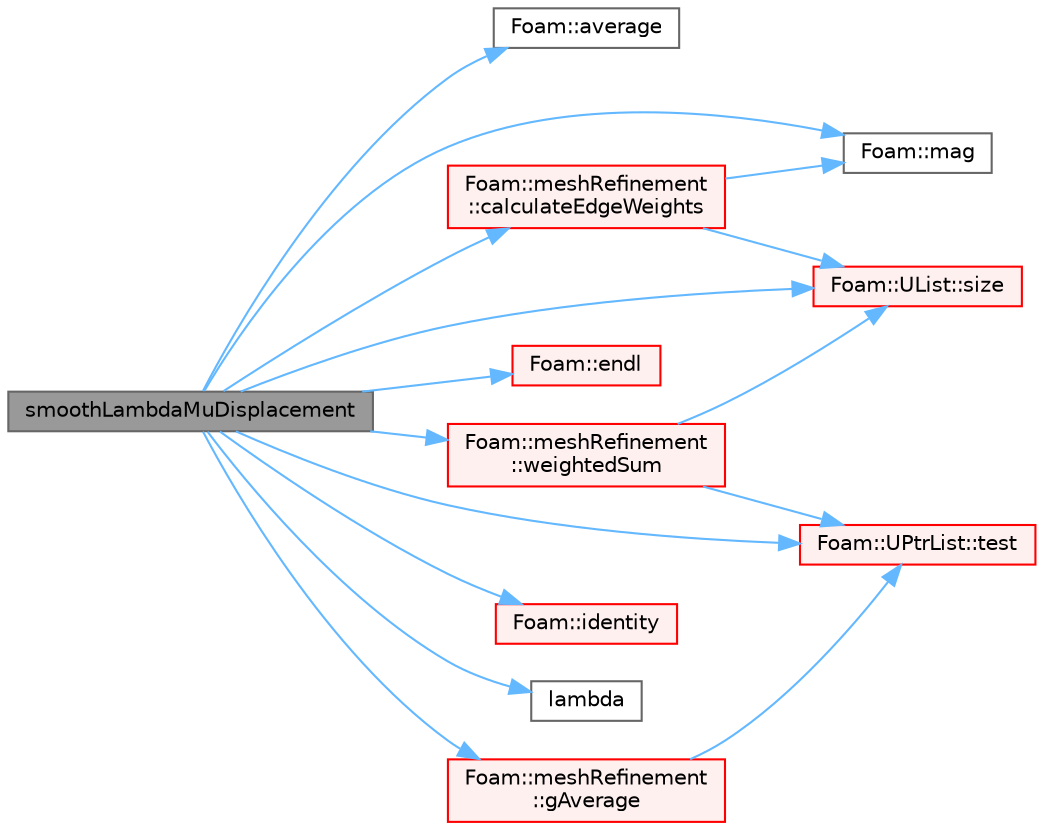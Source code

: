 digraph "smoothLambdaMuDisplacement"
{
 // LATEX_PDF_SIZE
  bgcolor="transparent";
  edge [fontname=Helvetica,fontsize=10,labelfontname=Helvetica,labelfontsize=10];
  node [fontname=Helvetica,fontsize=10,shape=box,height=0.2,width=0.4];
  rankdir="LR";
  Node1 [id="Node000001",label="smoothLambdaMuDisplacement",height=0.2,width=0.4,color="gray40", fillcolor="grey60", style="filled", fontcolor="black",tooltip=" "];
  Node1 -> Node2 [id="edge1_Node000001_Node000002",color="steelblue1",style="solid",tooltip=" "];
  Node2 [id="Node000002",label="Foam::average",height=0.2,width=0.4,color="grey40", fillcolor="white", style="filled",URL="$namespaceFoam.html#ae3a40013a0cf78a5cc978a3806cdd04b",tooltip=" "];
  Node1 -> Node3 [id="edge2_Node000001_Node000003",color="steelblue1",style="solid",tooltip=" "];
  Node3 [id="Node000003",label="Foam::meshRefinement\l::calculateEdgeWeights",height=0.2,width=0.4,color="red", fillcolor="#FFF0F0", style="filled",URL="$classFoam_1_1meshRefinement.html#a04c017383424fc7aafa5a9ab2fd259fb",tooltip=" "];
  Node3 -> Node4 [id="edge3_Node000003_Node000004",color="steelblue1",style="solid",tooltip=" "];
  Node4 [id="Node000004",label="Foam::mag",height=0.2,width=0.4,color="grey40", fillcolor="white", style="filled",URL="$namespaceFoam.html#a8ac5b57f98f906c36b8a4e989a77dbba",tooltip=" "];
  Node3 -> Node12 [id="edge4_Node000003_Node000012",color="steelblue1",style="solid",tooltip=" "];
  Node12 [id="Node000012",label="Foam::UList::size",height=0.2,width=0.4,color="red", fillcolor="#FFF0F0", style="filled",URL="$classFoam_1_1UList.html#ac1fc1d9dab324bb1b8452c7aa4813026",tooltip=" "];
  Node1 -> Node14 [id="edge5_Node000001_Node000014",color="steelblue1",style="solid",tooltip=" "];
  Node14 [id="Node000014",label="Foam::endl",height=0.2,width=0.4,color="red", fillcolor="#FFF0F0", style="filled",URL="$namespaceFoam.html#a7d5eca45a323264dc5fe811500ebda47",tooltip=" "];
  Node1 -> Node18 [id="edge6_Node000001_Node000018",color="steelblue1",style="solid",tooltip=" "];
  Node18 [id="Node000018",label="Foam::meshRefinement\l::gAverage",height=0.2,width=0.4,color="red", fillcolor="#FFF0F0", style="filled",URL="$classFoam_1_1meshRefinement.html#a120bdbd3063d39997fdc113e676a074c",tooltip=" "];
  Node18 -> Node35 [id="edge7_Node000018_Node000035",color="steelblue1",style="solid",tooltip=" "];
  Node35 [id="Node000035",label="Foam::UPtrList::test",height=0.2,width=0.4,color="red", fillcolor="#FFF0F0", style="filled",URL="$classFoam_1_1UPtrList.html#a53e54aae19ba347f6f4544c764905331",tooltip=" "];
  Node1 -> Node37 [id="edge8_Node000001_Node000037",color="steelblue1",style="solid",tooltip=" "];
  Node37 [id="Node000037",label="Foam::identity",height=0.2,width=0.4,color="red", fillcolor="#FFF0F0", style="filled",URL="$namespaceFoam.html#a14e1da6db5665f43c1e588eab475eabf",tooltip=" "];
  Node1 -> Node40 [id="edge9_Node000001_Node000040",color="steelblue1",style="solid",tooltip=" "];
  Node40 [id="Node000040",label="lambda",height=0.2,width=0.4,color="grey40", fillcolor="white", style="filled",URL="$solvers_2incompressible_2adjointShapeOptimizationFoam_2createFields_8H.html#a9fc1d5833978dab511347cfb4c4de101",tooltip=" "];
  Node1 -> Node4 [id="edge10_Node000001_Node000004",color="steelblue1",style="solid",tooltip=" "];
  Node1 -> Node12 [id="edge11_Node000001_Node000012",color="steelblue1",style="solid",tooltip=" "];
  Node1 -> Node35 [id="edge12_Node000001_Node000035",color="steelblue1",style="solid",tooltip=" "];
  Node1 -> Node41 [id="edge13_Node000001_Node000041",color="steelblue1",style="solid",tooltip=" "];
  Node41 [id="Node000041",label="Foam::meshRefinement\l::weightedSum",height=0.2,width=0.4,color="red", fillcolor="#FFF0F0", style="filled",URL="$classFoam_1_1meshRefinement.html#aa3e263cda935b4adc9d37370e4fd16a3",tooltip=" "];
  Node41 -> Node12 [id="edge14_Node000041_Node000012",color="steelblue1",style="solid",tooltip=" "];
  Node41 -> Node35 [id="edge15_Node000041_Node000035",color="steelblue1",style="solid",tooltip=" "];
}
